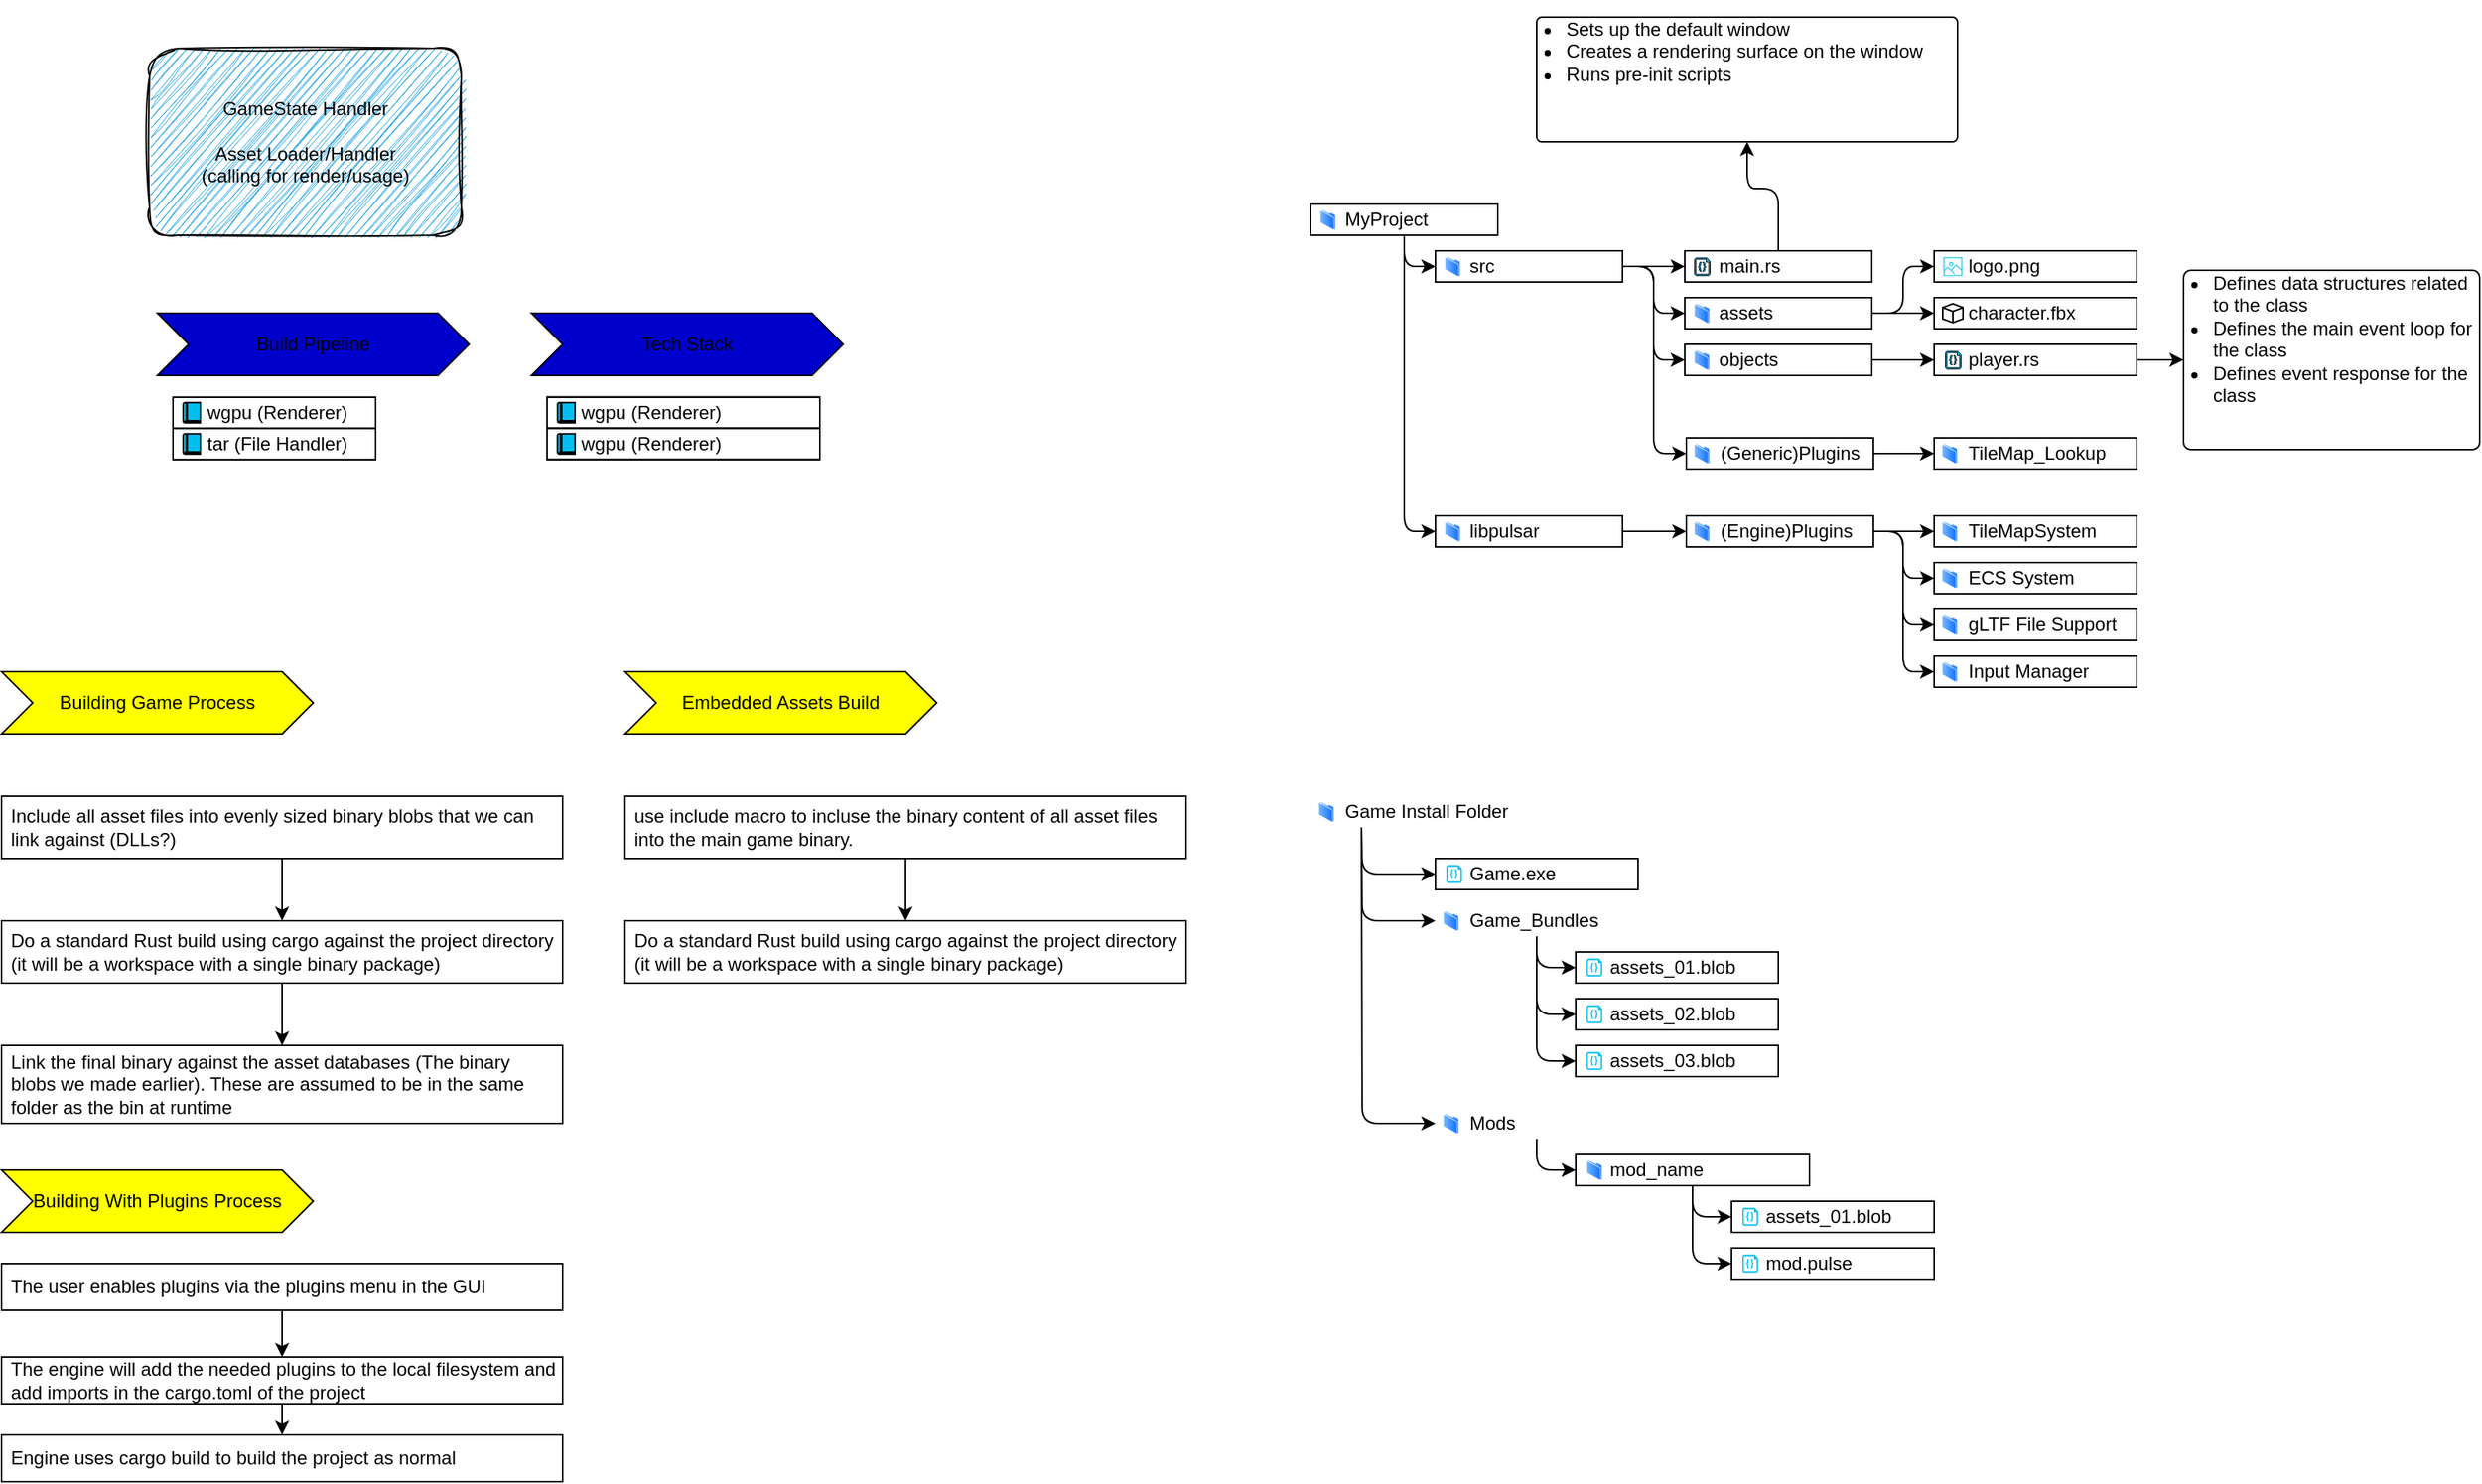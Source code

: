 <mxfile version="26.0.7">
  <diagram id="Oc2sufx1-WyecKZLcLsp" name="Pre-BuildTime">
    <mxGraphModel dx="2163" dy="490" grid="1" gridSize="10" guides="1" tooltips="1" connect="1" arrows="1" fold="1" page="1" pageScale="1" pageWidth="850" pageHeight="1100" math="1" shadow="0">
      <root>
        <mxCell id="0" />
        <mxCell id="1" parent="0" />
        <mxCell id="5" style="edgeStyle=none;html=1;align=left;spacingLeft=20;fontColor=default;strokeColor=default;" parent="1" edge="1">
          <mxGeometry relative="1" as="geometry">
            <mxPoint x="70.0" y="120" as="sourcePoint" />
            <mxPoint x="70.0" y="120" as="targetPoint" />
          </mxGeometry>
        </mxCell>
        <mxCell id="10" value="" style="edgeStyle=none;html=1;align=left;spacingLeft=20;fontColor=default;strokeColor=default;" parent="1" source="7" target="9" edge="1">
          <mxGeometry relative="1" as="geometry">
            <Array as="points">
              <mxPoint x="100" y="180" />
            </Array>
          </mxGeometry>
        </mxCell>
        <mxCell id="15" style="edgeStyle=none;html=1;entryX=0;entryY=0.5;entryDx=0;entryDy=0;align=left;spacingLeft=20;fontColor=default;strokeColor=default;" parent="1" source="7" target="12" edge="1">
          <mxGeometry relative="1" as="geometry">
            <Array as="points">
              <mxPoint x="100" y="350" />
            </Array>
          </mxGeometry>
        </mxCell>
        <mxCell id="7" value="MyProject" style="rounded=0;whiteSpace=wrap;html=1;align=left;spacingLeft=20;fontColor=default;strokeColor=default;" parent="1" vertex="1">
          <mxGeometry x="40" y="140" width="120" height="20" as="geometry" />
        </mxCell>
        <mxCell id="18" value="" style="edgeStyle=none;html=1;align=left;spacingLeft=20;fontColor=default;strokeColor=default;" parent="1" source="9" target="17" edge="1">
          <mxGeometry relative="1" as="geometry" />
        </mxCell>
        <mxCell id="56" style="edgeStyle=none;html=1;entryX=0;entryY=0.5;entryDx=0;entryDy=0;align=left;spacingLeft=20;fontColor=default;strokeColor=default;" parent="1" source="9" target="50" edge="1">
          <mxGeometry relative="1" as="geometry">
            <Array as="points">
              <mxPoint x="260" y="180" />
              <mxPoint x="260" y="300" />
            </Array>
          </mxGeometry>
        </mxCell>
        <mxCell id="9" value="src" style="rounded=0;whiteSpace=wrap;html=1;align=left;spacingLeft=20;fontColor=default;strokeColor=default;" parent="1" vertex="1">
          <mxGeometry x="120" y="170" width="120" height="20" as="geometry" />
        </mxCell>
        <mxCell id="12" value="libpulsar" style="rounded=0;whiteSpace=wrap;html=1;align=left;spacingLeft=20;fontColor=default;strokeColor=default;" parent="1" vertex="1">
          <mxGeometry x="120" y="340" width="120" height="20" as="geometry" />
        </mxCell>
        <mxCell id="46" style="edgeStyle=none;html=1;entryX=0;entryY=0.5;entryDx=0;entryDy=0;exitX=1;exitY=0.5;exitDx=0;exitDy=0;align=left;spacingLeft=20;fontColor=default;strokeColor=default;" parent="1" source="12" target="45" edge="1">
          <mxGeometry relative="1" as="geometry">
            <mxPoint x="240" y="380" as="sourcePoint" />
          </mxGeometry>
        </mxCell>
        <mxCell id="63" style="edgeStyle=none;html=1;entryX=0.5;entryY=1;entryDx=0;entryDy=0;fontColor=default;strokeColor=default;" parent="1" source="17" target="62" edge="1">
          <mxGeometry relative="1" as="geometry">
            <Array as="points">
              <mxPoint x="340" y="130" />
              <mxPoint x="320" y="130" />
            </Array>
          </mxGeometry>
        </mxCell>
        <mxCell id="17" value="main.rs" style="rounded=0;whiteSpace=wrap;html=1;align=left;spacingLeft=20;fontColor=default;strokeColor=default;" parent="1" vertex="1">
          <mxGeometry x="280" y="170" width="120" height="20" as="geometry" />
        </mxCell>
        <mxCell id="32" style="edgeStyle=none;html=1;align=left;spacingLeft=20;fontColor=default;strokeColor=default;" parent="1" source="19" target="26" edge="1">
          <mxGeometry relative="1" as="geometry" />
        </mxCell>
        <mxCell id="37" style="edgeStyle=none;html=1;align=left;spacingLeft=20;fontColor=default;strokeColor=default;" parent="1" source="19" edge="1">
          <mxGeometry relative="1" as="geometry">
            <mxPoint x="440" y="180" as="targetPoint" />
            <Array as="points">
              <mxPoint x="420" y="210" />
              <mxPoint x="420" y="180" />
            </Array>
          </mxGeometry>
        </mxCell>
        <mxCell id="19" value="assets" style="rounded=0;whiteSpace=wrap;html=1;align=left;spacingLeft=20;fontColor=default;strokeColor=default;" parent="1" vertex="1">
          <mxGeometry x="280" y="200" width="120" height="20" as="geometry" />
        </mxCell>
        <mxCell id="31" style="edgeStyle=none;html=1;entryX=0;entryY=0.5;entryDx=0;entryDy=0;align=left;spacingLeft=20;fontColor=default;strokeColor=default;" parent="1" source="21" target="25" edge="1">
          <mxGeometry relative="1" as="geometry" />
        </mxCell>
        <mxCell id="21" value="objects" style="rounded=0;whiteSpace=wrap;html=1;align=left;spacingLeft=20;fontColor=default;strokeColor=default;" parent="1" vertex="1">
          <mxGeometry x="280" y="230" width="120" height="20" as="geometry" />
        </mxCell>
        <mxCell id="23" style="edgeStyle=none;html=1;entryX=0;entryY=0.5;entryDx=0;entryDy=0;align=left;spacingLeft=20;fontColor=default;strokeColor=default;" parent="1" target="21" edge="1">
          <mxGeometry relative="1" as="geometry">
            <mxPoint x="240" y="180" as="sourcePoint" />
            <mxPoint x="280.0" y="210" as="targetPoint" />
            <Array as="points">
              <mxPoint x="260" y="180" />
              <mxPoint x="260" y="240" />
            </Array>
          </mxGeometry>
        </mxCell>
        <mxCell id="136" style="edgeStyle=none;html=1;entryX=0;entryY=0.5;entryDx=0;entryDy=0;fontColor=default;strokeColor=default;" parent="1" source="25" target="135" edge="1">
          <mxGeometry relative="1" as="geometry" />
        </mxCell>
        <mxCell id="26" value="character.fbx" style="rounded=0;whiteSpace=wrap;html=1;align=left;spacingLeft=20;fontColor=default;strokeColor=default;" parent="1" vertex="1">
          <mxGeometry x="440" y="200" width="130" height="20" as="geometry" />
        </mxCell>
        <mxCell id="27" value="" style="aspect=fixed;perimeter=ellipsePerimeter;html=1;align=left;shadow=0;dashed=0;spacingTop=3;image;image=img/lib/active_directory/folder.svg;spacingLeft=20;fontColor=default;strokeColor=default;" parent="1" vertex="1">
          <mxGeometry x="46" y="143.15" width="10" height="13.7" as="geometry" />
        </mxCell>
        <mxCell id="28" value="" style="aspect=fixed;perimeter=ellipsePerimeter;html=1;align=left;shadow=0;dashed=0;spacingTop=3;image;image=img/lib/active_directory/folder.svg;spacingLeft=20;fontColor=default;strokeColor=default;" parent="1" vertex="1">
          <mxGeometry x="126" y="173.15" width="10" height="13.7" as="geometry" />
        </mxCell>
        <mxCell id="29" value="" style="aspect=fixed;perimeter=ellipsePerimeter;html=1;align=left;shadow=0;dashed=0;spacingTop=3;image;image=img/lib/active_directory/folder.svg;spacingLeft=20;fontColor=default;strokeColor=default;" parent="1" vertex="1">
          <mxGeometry x="286" y="203.15" width="10" height="13.7" as="geometry" />
        </mxCell>
        <mxCell id="30" value="" style="aspect=fixed;perimeter=ellipsePerimeter;html=1;align=left;shadow=0;dashed=0;spacingTop=3;image;image=img/lib/active_directory/folder.svg;spacingLeft=20;fontColor=default;strokeColor=default;" parent="1" vertex="1">
          <mxGeometry x="286" y="233.15" width="10" height="13.7" as="geometry" />
        </mxCell>
        <mxCell id="33" value="" style="verticalLabelPosition=bottom;html=1;verticalAlign=top;align=left;strokeColor=default;fillColor=#00BEF2;shape=mxgraph.azure.code_file;pointerEvents=1;aspect=fixed;spacingLeft=20;fontColor=default;strokeWidth=0.5;" parent="1" vertex="1">
          <mxGeometry x="286" y="174.28" width="10" height="11.43" as="geometry" />
        </mxCell>
        <mxCell id="38" value="logo.png" style="rounded=0;whiteSpace=wrap;html=1;align=left;spacingLeft=20;fontColor=default;strokeColor=default;" parent="1" vertex="1">
          <mxGeometry x="440" y="170" width="130" height="20" as="geometry" />
        </mxCell>
        <mxCell id="40" value="" style="sketch=0;outlineConnect=0;fontColor=default;gradientColor=none;fillColor=#00BEF2;strokeColor=default;dashed=0;verticalLabelPosition=bottom;verticalAlign=top;align=left;html=1;fontSize=12;fontStyle=0;aspect=fixed;pointerEvents=1;shape=mxgraph.aws4.container_registry_image;spacingLeft=20;" parent="1" vertex="1">
          <mxGeometry x="446" y="174.15" width="12" height="12" as="geometry" />
        </mxCell>
        <mxCell id="43" value="" style="html=1;verticalLabelPosition=bottom;align=left;labelBackgroundColor=#ffffff;verticalAlign=top;strokeWidth=1;strokeColor=default;shadow=0;dashed=0;shape=mxgraph.ios7.icons.cube;fillColor=none;aspect=fixed;spacingLeft=20;fontColor=default;" parent="1" vertex="1">
          <mxGeometry x="445.5" y="203.92" width="13" height="12.16" as="geometry" />
        </mxCell>
        <mxCell id="54" style="edgeStyle=none;html=1;exitX=1;exitY=0.5;exitDx=0;exitDy=0;entryX=0;entryY=0.5;entryDx=0;entryDy=0;align=left;spacingLeft=20;fontColor=default;strokeColor=default;" parent="1" source="45" target="52" edge="1">
          <mxGeometry relative="1" as="geometry" />
        </mxCell>
        <mxCell id="59" style="edgeStyle=none;html=1;exitX=1;exitY=0.5;exitDx=0;exitDy=0;entryX=0;entryY=0.5;entryDx=0;entryDy=0;align=left;spacingLeft=20;fontColor=default;strokeColor=default;" parent="1" source="45" target="58" edge="1">
          <mxGeometry relative="1" as="geometry">
            <Array as="points">
              <mxPoint x="420" y="350" />
              <mxPoint x="420" y="380" />
            </Array>
          </mxGeometry>
        </mxCell>
        <mxCell id="164" style="edgeStyle=none;html=1;exitX=1;exitY=0.5;exitDx=0;exitDy=0;entryX=0;entryY=0.5;entryDx=0;entryDy=0;fontColor=default;strokeColor=default;" parent="1" source="45" target="148" edge="1">
          <mxGeometry relative="1" as="geometry">
            <Array as="points">
              <mxPoint x="420" y="350" />
              <mxPoint x="420" y="410" />
            </Array>
          </mxGeometry>
        </mxCell>
        <mxCell id="167" style="edgeStyle=none;html=1;exitX=1;exitY=0.5;exitDx=0;exitDy=0;entryX=0;entryY=0.5;entryDx=0;entryDy=0;fontColor=default;strokeColor=default;" parent="1" source="45" target="153" edge="1">
          <mxGeometry relative="1" as="geometry">
            <Array as="points">
              <mxPoint x="420" y="350" />
              <mxPoint x="420" y="440" />
            </Array>
          </mxGeometry>
        </mxCell>
        <mxCell id="45" value="(Engine)Plugins" style="rounded=0;whiteSpace=wrap;html=1;shadow=0;strokeColor=default;strokeWidth=1;fillColor=none;align=left;spacingLeft=20;fontColor=default;" parent="1" vertex="1">
          <mxGeometry x="281" y="340" width="120" height="20" as="geometry" />
        </mxCell>
        <mxCell id="55" style="edgeStyle=none;html=1;exitX=1;exitY=0.5;exitDx=0;exitDy=0;entryX=0;entryY=0.5;entryDx=0;entryDy=0;align=left;spacingLeft=20;fontColor=default;strokeColor=default;" parent="1" source="50" target="53" edge="1">
          <mxGeometry relative="1" as="geometry" />
        </mxCell>
        <mxCell id="50" value="(Generic)Plugins" style="rounded=0;whiteSpace=wrap;html=1;shadow=0;strokeColor=default;strokeWidth=1;fillColor=none;spacingLeft=20;align=left;fontColor=default;" parent="1" vertex="1">
          <mxGeometry x="281" y="290" width="120" height="20" as="geometry" />
        </mxCell>
        <mxCell id="62" value="&lt;ul&gt;&lt;li&gt;Sets up the default window&lt;/li&gt;&lt;li&gt;Creates a rendering surface on the window&lt;/li&gt;&lt;li&gt;Runs pre-init scripts&lt;/li&gt;&lt;/ul&gt;" style="rounded=1;whiteSpace=wrap;html=1;shadow=0;sketch=0;strokeColor=default;strokeWidth=1;fillColor=none;arcSize=4;align=left;verticalAlign=top;spacingLeft=-23;spacingTop=-18;fontColor=default;" parent="1" vertex="1">
          <mxGeometry x="185" y="20" width="270" height="80" as="geometry" />
        </mxCell>
        <mxCell id="135" value="&lt;ul&gt;&lt;li&gt;Defines data structures related to the class&lt;/li&gt;&lt;li&gt;Defines the main event loop for the class&lt;/li&gt;&lt;li&gt;Defines event response for the class&lt;/li&gt;&lt;/ul&gt;" style="rounded=1;whiteSpace=wrap;html=1;shadow=0;sketch=0;strokeColor=default;strokeWidth=1;fillColor=none;arcSize=4;align=left;verticalAlign=top;spacingLeft=-23;spacingTop=-18;fontColor=default;" parent="1" vertex="1">
          <mxGeometry x="600" y="182.5" width="190" height="115" as="geometry" />
        </mxCell>
        <mxCell id="137" value="" style="aspect=fixed;perimeter=ellipsePerimeter;html=1;align=left;shadow=0;dashed=0;spacingTop=3;image;image=img/lib/active_directory/folder.svg;spacingLeft=20;fontColor=default;strokeColor=default;" parent="1" vertex="1">
          <mxGeometry x="286" y="293.15" width="10" height="13.7" as="geometry" />
        </mxCell>
        <mxCell id="138" value="" style="aspect=fixed;perimeter=ellipsePerimeter;html=1;align=left;shadow=0;dashed=0;spacingTop=3;image;image=img/lib/active_directory/folder.svg;spacingLeft=20;fontColor=default;strokeColor=default;" parent="1" vertex="1">
          <mxGeometry x="286" y="343.15" width="10" height="13.7" as="geometry" />
        </mxCell>
        <mxCell id="139" value="" style="aspect=fixed;perimeter=ellipsePerimeter;html=1;align=left;shadow=0;dashed=0;spacingTop=3;image;image=img/lib/active_directory/folder.svg;spacingLeft=20;fontColor=default;strokeColor=default;" parent="1" vertex="1">
          <mxGeometry x="126" y="343.15" width="10" height="13.7" as="geometry" />
        </mxCell>
        <mxCell id="144" value="" style="group;fontColor=default;strokeColor=default;" parent="1" connectable="0" vertex="1">
          <mxGeometry x="440" y="370" width="130" height="20" as="geometry" />
        </mxCell>
        <mxCell id="58" value="ECS System" style="rounded=0;whiteSpace=wrap;html=1;shadow=0;strokeColor=default;strokeWidth=1;fillColor=none;spacingLeft=20;align=left;fontColor=default;" parent="144" vertex="1">
          <mxGeometry width="130" height="20" as="geometry" />
        </mxCell>
        <mxCell id="142" value="" style="aspect=fixed;perimeter=ellipsePerimeter;html=1;align=left;shadow=0;dashed=0;spacingTop=3;image;image=img/lib/active_directory/folder.svg;spacingLeft=20;fontColor=default;strokeColor=default;" parent="144" vertex="1">
          <mxGeometry x="5" y="3.15" width="10" height="13.7" as="geometry" />
        </mxCell>
        <mxCell id="145" value="" style="group;fontColor=default;strokeColor=default;" parent="1" connectable="0" vertex="1">
          <mxGeometry x="440" y="340" width="130" height="20" as="geometry" />
        </mxCell>
        <mxCell id="52" value="TileMapSystem" style="rounded=0;whiteSpace=wrap;html=1;shadow=0;strokeColor=default;strokeWidth=1;fillColor=none;spacingLeft=20;align=left;fontColor=default;" parent="145" vertex="1">
          <mxGeometry width="130" height="20" as="geometry" />
        </mxCell>
        <mxCell id="141" value="" style="aspect=fixed;perimeter=ellipsePerimeter;html=1;align=left;shadow=0;dashed=0;spacingTop=3;image;image=img/lib/active_directory/folder.svg;spacingLeft=20;fontColor=default;strokeColor=default;" parent="145" vertex="1">
          <mxGeometry x="5" y="3.15" width="10" height="13.7" as="geometry" />
        </mxCell>
        <mxCell id="146" value="" style="group;fontColor=default;strokeColor=default;" parent="1" connectable="0" vertex="1">
          <mxGeometry x="440" y="290" width="130" height="20" as="geometry" />
        </mxCell>
        <mxCell id="53" value="TileMap_Lookup" style="rounded=0;whiteSpace=wrap;html=1;shadow=0;strokeColor=default;strokeWidth=1;fillColor=none;align=left;spacingLeft=20;fontColor=default;" parent="146" vertex="1">
          <mxGeometry width="130" height="20" as="geometry" />
        </mxCell>
        <mxCell id="140" value="" style="aspect=fixed;perimeter=ellipsePerimeter;html=1;align=left;shadow=0;dashed=0;spacingTop=3;image;image=img/lib/active_directory/folder.svg;spacingLeft=20;fontColor=default;strokeColor=default;" parent="146" vertex="1">
          <mxGeometry x="5" y="3.15" width="10" height="13.7" as="geometry" />
        </mxCell>
        <mxCell id="147" value="" style="group;fontColor=default;strokeColor=default;" parent="1" connectable="0" vertex="1">
          <mxGeometry x="440" y="400" width="130" height="20" as="geometry" />
        </mxCell>
        <mxCell id="148" value="gLTF File Support" style="rounded=0;whiteSpace=wrap;html=1;shadow=0;strokeColor=default;strokeWidth=1;fillColor=none;spacingLeft=20;align=left;fontColor=default;" parent="147" vertex="1">
          <mxGeometry width="130" height="20" as="geometry" />
        </mxCell>
        <mxCell id="149" value="" style="aspect=fixed;perimeter=ellipsePerimeter;html=1;align=left;shadow=0;dashed=0;spacingTop=3;image;image=img/lib/active_directory/folder.svg;spacingLeft=20;fontColor=default;strokeColor=default;" parent="147" vertex="1">
          <mxGeometry x="5" y="3.15" width="10" height="13.7" as="geometry" />
        </mxCell>
        <mxCell id="151" value="Building Game Process" style="shape=step;perimeter=stepPerimeter;whiteSpace=wrap;html=1;fixedSize=1;rounded=0;shadow=0;sketch=0;strokeColor=default;strokeWidth=1;fillColor=light-dark(#FFFF00,#FFFF00);fontColor=light-dark(#000000,#000000);" parent="1" vertex="1">
          <mxGeometry x="-800" y="440" width="200" height="40" as="geometry" />
        </mxCell>
        <mxCell id="152" value="" style="group;fontColor=default;strokeColor=default;" parent="1" connectable="0" vertex="1">
          <mxGeometry x="440" y="430" width="130" height="20" as="geometry" />
        </mxCell>
        <mxCell id="153" value="Input Manager" style="rounded=0;whiteSpace=wrap;html=1;shadow=0;strokeColor=default;strokeWidth=1;fillColor=none;spacingLeft=20;align=left;fontColor=default;" parent="152" vertex="1">
          <mxGeometry width="130" height="20" as="geometry" />
        </mxCell>
        <mxCell id="154" value="" style="aspect=fixed;perimeter=ellipsePerimeter;html=1;align=left;shadow=0;dashed=0;spacingTop=3;image;image=img/lib/active_directory/folder.svg;spacingLeft=20;fontColor=default;strokeColor=default;" parent="152" vertex="1">
          <mxGeometry x="5" y="3.15" width="10" height="13.7" as="geometry" />
        </mxCell>
        <mxCell id="161" value="" style="edgeStyle=none;html=1;fontColor=default;strokeColor=default;" parent="1" source="157" target="160" edge="1">
          <mxGeometry relative="1" as="geometry" />
        </mxCell>
        <mxCell id="157" value="Include all asset files into evenly sized binary blobs that we can link against (DLLs?)" style="rounded=0;whiteSpace=wrap;html=1;shadow=0;strokeColor=default;strokeWidth=1;fillColor=none;spacingLeft=4;align=left;spacing=2;spacingTop=4;spacingBottom=4;spacingRight=4;fontColor=default;" parent="1" vertex="1">
          <mxGeometry x="-800" y="520" width="360" height="40" as="geometry" />
        </mxCell>
        <mxCell id="158" value="" style="group;fontColor=default;strokeColor=default;" parent="1" connectable="0" vertex="1">
          <mxGeometry x="440" y="230" width="130" height="20" as="geometry" />
        </mxCell>
        <mxCell id="25" value="player.rs" style="rounded=0;whiteSpace=wrap;html=1;align=left;spacingLeft=20;fontColor=default;strokeColor=default;" parent="158" vertex="1">
          <mxGeometry width="130" height="20" as="geometry" />
        </mxCell>
        <mxCell id="36" value="" style="verticalLabelPosition=bottom;html=1;verticalAlign=top;align=left;strokeColor=default;fillColor=#00BEF2;shape=mxgraph.azure.code_file;pointerEvents=1;aspect=fixed;spacingLeft=20;fontColor=default;strokeWidth=0.5;" parent="158" vertex="1">
          <mxGeometry x="7" y="4.29" width="10" height="11.43" as="geometry" />
        </mxCell>
        <mxCell id="159" value="Embedded Assets Build" style="shape=step;perimeter=stepPerimeter;whiteSpace=wrap;html=1;fixedSize=1;rounded=0;shadow=0;sketch=0;strokeColor=default;strokeWidth=1;fillColor=light-dark(#FFFF00,#FFFF00);fontColor=light-dark(#000000,#000000);" parent="1" vertex="1">
          <mxGeometry x="-400" y="440" width="200" height="40" as="geometry" />
        </mxCell>
        <mxCell id="163" style="edgeStyle=none;html=1;fontColor=default;strokeColor=default;" parent="1" source="160" target="162" edge="1">
          <mxGeometry relative="1" as="geometry" />
        </mxCell>
        <mxCell id="160" value="Do a standard Rust build using cargo against the project directory (it will be a workspace with a single binary package)" style="rounded=0;whiteSpace=wrap;html=1;shadow=0;strokeColor=default;strokeWidth=1;fillColor=none;spacingLeft=4;align=left;spacing=2;spacingTop=4;spacingBottom=4;spacingRight=4;fontColor=default;" parent="1" vertex="1">
          <mxGeometry x="-800" y="600" width="360" height="40" as="geometry" />
        </mxCell>
        <mxCell id="162" value="Link the final binary against the asset databases (The binary blobs we made earlier). These are assumed to be in the same folder as the bin at runtime" style="rounded=0;whiteSpace=wrap;html=1;shadow=0;strokeColor=default;strokeWidth=1;fillColor=none;spacingLeft=4;align=left;spacing=2;spacingTop=4;spacingBottom=4;spacingRight=4;fontColor=default;" parent="1" vertex="1">
          <mxGeometry x="-800" y="680" width="360" height="50" as="geometry" />
        </mxCell>
        <mxCell id="168" value="" style="edgeStyle=none;html=1;fontColor=default;strokeColor=default;" parent="1" source="169" target="171" edge="1">
          <mxGeometry relative="1" as="geometry" />
        </mxCell>
        <mxCell id="169" value="use include macro to incluse the binary content of all asset files into the main game binary." style="rounded=0;whiteSpace=wrap;html=1;shadow=0;strokeColor=default;strokeWidth=1;fillColor=none;spacingLeft=4;align=left;spacing=2;spacingTop=4;spacingBottom=4;spacingRight=4;fontColor=default;" parent="1" vertex="1">
          <mxGeometry x="-400" y="520" width="360" height="40" as="geometry" />
        </mxCell>
        <mxCell id="171" value="Do a standard Rust build using cargo against the project directory (it will be a workspace with a single binary package)" style="rounded=0;whiteSpace=wrap;html=1;shadow=0;strokeColor=default;strokeWidth=1;fillColor=none;spacingLeft=4;align=left;spacing=2;spacingTop=4;spacingBottom=4;spacingRight=4;fontColor=default;" parent="1" vertex="1">
          <mxGeometry x="-400" y="600" width="360" height="40" as="geometry" />
        </mxCell>
        <mxCell id="173" value="Building With Plugins Process" style="shape=step;perimeter=stepPerimeter;whiteSpace=wrap;html=1;fixedSize=1;rounded=0;shadow=0;sketch=0;strokeColor=default;strokeWidth=1;fillColor=light-dark(#FFFF00,#FFFF00);fontColor=light-dark(#000000,#000000);" parent="1" vertex="1">
          <mxGeometry x="-800" y="760" width="200" height="40" as="geometry" />
        </mxCell>
        <mxCell id="188" value="" style="edgeStyle=none;html=1;fontColor=default;strokeColor=default;" parent="1" source="181" target="187" edge="1">
          <mxGeometry relative="1" as="geometry" />
        </mxCell>
        <mxCell id="181" value="The user enables plugins via the plugins menu in the GUI" style="rounded=0;whiteSpace=wrap;html=1;shadow=0;strokeColor=default;strokeWidth=1;fillColor=none;spacingLeft=4;align=left;spacing=2;spacingTop=4;spacingBottom=4;spacingRight=4;fontColor=default;" parent="1" vertex="1">
          <mxGeometry x="-800" y="820" width="360" height="30" as="geometry" />
        </mxCell>
        <mxCell id="190" value="" style="edgeStyle=none;html=1;fontColor=default;strokeColor=default;" parent="1" source="187" target="189" edge="1">
          <mxGeometry relative="1" as="geometry" />
        </mxCell>
        <mxCell id="187" value="The engine will add the needed plugins to the local filesystem and add imports in the cargo.toml of the project" style="rounded=0;whiteSpace=wrap;html=1;shadow=0;strokeColor=default;strokeWidth=1;fillColor=none;spacingLeft=4;align=left;spacing=2;spacingTop=4;spacingBottom=4;spacingRight=4;fontColor=default;" parent="1" vertex="1">
          <mxGeometry x="-800" y="880" width="360" height="30" as="geometry" />
        </mxCell>
        <mxCell id="189" value="Engine uses cargo build to build the project as normal" style="rounded=0;whiteSpace=wrap;html=1;shadow=0;strokeColor=default;strokeWidth=1;fillColor=none;spacingLeft=4;align=left;spacing=2;spacingTop=4;spacingBottom=4;spacingRight=4;fontColor=default;" parent="1" vertex="1">
          <mxGeometry x="-800" y="930" width="360" height="30" as="geometry" />
        </mxCell>
        <mxCell id="X7ES4t8qxUZ2AalR-ngR-190" value="" style="group;fontColor=default;strokeColor=default;" parent="1" connectable="0" vertex="1">
          <mxGeometry x="-450" y="263.92" width="175" height="20" as="geometry" />
        </mxCell>
        <mxCell id="HEsGYf_qr3aidlIXlIUJ-193" value="" style="group;fontColor=default;strokeColor=default;" parent="X7ES4t8qxUZ2AalR-ngR-190" vertex="1" connectable="0">
          <mxGeometry width="175" height="20" as="geometry" />
        </mxCell>
        <mxCell id="X7ES4t8qxUZ2AalR-ngR-198" value="" style="group;fontColor=default;strokeColor=default;" parent="HEsGYf_qr3aidlIXlIUJ-193" connectable="0" vertex="1">
          <mxGeometry width="175" height="20" as="geometry" />
        </mxCell>
        <mxCell id="X7ES4t8qxUZ2AalR-ngR-191" value="wgpu (Renderer)" style="rounded=0;whiteSpace=wrap;html=1;shadow=0;strokeColor=default;strokeWidth=1;fillColor=none;spacingLeft=20;align=left;fontColor=default;" parent="X7ES4t8qxUZ2AalR-ngR-198" vertex="1">
          <mxGeometry width="175" height="20" as="geometry" />
        </mxCell>
        <mxCell id="HEsGYf_qr3aidlIXlIUJ-192" value="" style="sketch=0;pointerEvents=1;shadow=0;dashed=0;html=1;strokeColor=default;fillColor=#00BEF2;labelPosition=center;verticalLabelPosition=bottom;verticalAlign=top;outlineConnect=0;align=center;shape=mxgraph.office.concepts.book_journal;rounded=0;strokeWidth=1;fontColor=default;" parent="X7ES4t8qxUZ2AalR-ngR-198" vertex="1">
          <mxGeometry x="6.75" y="3.5" width="11.25" height="13" as="geometry" />
        </mxCell>
        <mxCell id="HEsGYf_qr3aidlIXlIUJ-191" value="Tech Stack" style="shape=step;perimeter=stepPerimeter;whiteSpace=wrap;html=1;fixedSize=1;rounded=0;shadow=0;sketch=0;strokeColor=default;strokeWidth=1;fillColor=light-dark(#0000CC,#0000FF);fontColor=default;" parent="1" vertex="1">
          <mxGeometry x="-460" y="210" width="200" height="40" as="geometry" />
        </mxCell>
        <mxCell id="HEsGYf_qr3aidlIXlIUJ-194" value="" style="group;fontColor=default;strokeColor=default;" parent="1" connectable="0" vertex="1">
          <mxGeometry x="-450" y="283.92" width="175" height="20" as="geometry" />
        </mxCell>
        <mxCell id="HEsGYf_qr3aidlIXlIUJ-195" value="" style="group;fontColor=default;strokeColor=default;" parent="HEsGYf_qr3aidlIXlIUJ-194" vertex="1" connectable="0">
          <mxGeometry width="175.0" height="20" as="geometry" />
        </mxCell>
        <mxCell id="HEsGYf_qr3aidlIXlIUJ-196" value="" style="group;fontColor=default;strokeColor=default;" parent="HEsGYf_qr3aidlIXlIUJ-195" connectable="0" vertex="1">
          <mxGeometry width="175.0" height="20" as="geometry" />
        </mxCell>
        <mxCell id="HEsGYf_qr3aidlIXlIUJ-197" value="wgpu (Renderer)" style="rounded=0;whiteSpace=wrap;html=1;shadow=0;strokeColor=default;strokeWidth=1;fillColor=none;spacingLeft=20;align=left;fontColor=default;" parent="HEsGYf_qr3aidlIXlIUJ-196" vertex="1">
          <mxGeometry width="175.0" height="20" as="geometry" />
        </mxCell>
        <mxCell id="HEsGYf_qr3aidlIXlIUJ-198" value="" style="sketch=0;pointerEvents=1;shadow=0;dashed=0;html=1;strokeColor=default;fillColor=#00BEF2;labelPosition=center;verticalLabelPosition=bottom;verticalAlign=top;outlineConnect=0;align=center;shape=mxgraph.office.concepts.book_journal;rounded=0;strokeWidth=1;fontColor=default;" parent="HEsGYf_qr3aidlIXlIUJ-196" vertex="1">
          <mxGeometry x="6.691" y="3.5" width="11.324" height="13" as="geometry" />
        </mxCell>
        <mxCell id="X7ES4t8qxUZ2AalR-ngR-199" value="" style="group;fontColor=default;strokeColor=default;" parent="1" connectable="0" vertex="1">
          <mxGeometry x="-690" y="263.92" width="130" height="20" as="geometry" />
        </mxCell>
        <mxCell id="X7ES4t8qxUZ2AalR-ngR-200" value="wgpu (Renderer)" style="rounded=0;whiteSpace=wrap;html=1;shadow=0;strokeColor=default;strokeWidth=1;fillColor=none;spacingLeft=20;align=left;fontColor=default;" parent="X7ES4t8qxUZ2AalR-ngR-199" vertex="1">
          <mxGeometry width="130" height="20" as="geometry" />
        </mxCell>
        <mxCell id="X7ES4t8qxUZ2AalR-ngR-201" value="" style="sketch=0;pointerEvents=1;shadow=0;dashed=0;html=1;strokeColor=default;fillColor=#00BEF2;labelPosition=center;verticalLabelPosition=bottom;verticalAlign=top;outlineConnect=0;align=center;shape=mxgraph.office.concepts.book_journal;rounded=0;strokeWidth=1;fontColor=default;" parent="X7ES4t8qxUZ2AalR-ngR-199" vertex="1">
          <mxGeometry x="6.5" y="3.5" width="11" height="13" as="geometry" />
        </mxCell>
        <mxCell id="X7ES4t8qxUZ2AalR-ngR-202" value="Build Pipeline" style="shape=step;perimeter=stepPerimeter;whiteSpace=wrap;html=1;fixedSize=1;rounded=0;shadow=0;sketch=0;strokeColor=default;strokeWidth=1;fillColor=light-dark(#0000CC,#0000FF);fontColor=default;" parent="1" vertex="1">
          <mxGeometry x="-700" y="210.0" width="200" height="40" as="geometry" />
        </mxCell>
        <mxCell id="X7ES4t8qxUZ2AalR-ngR-203" value="" style="group;fontColor=default;strokeColor=default;" parent="1" connectable="0" vertex="1">
          <mxGeometry x="-690" y="283.92" width="130" height="20" as="geometry" />
        </mxCell>
        <mxCell id="X7ES4t8qxUZ2AalR-ngR-204" value="tar (File Handler)" style="rounded=0;whiteSpace=wrap;html=1;shadow=0;strokeColor=default;strokeWidth=1;fillColor=none;spacingLeft=20;align=left;fontColor=default;" parent="X7ES4t8qxUZ2AalR-ngR-203" vertex="1">
          <mxGeometry width="130" height="20" as="geometry" />
        </mxCell>
        <mxCell id="X7ES4t8qxUZ2AalR-ngR-205" value="" style="sketch=0;pointerEvents=1;shadow=0;dashed=0;html=1;strokeColor=default;fillColor=#00BEF2;labelPosition=center;verticalLabelPosition=bottom;verticalAlign=top;outlineConnect=0;align=center;shape=mxgraph.office.concepts.book_journal;rounded=0;strokeWidth=1;fontColor=default;" parent="X7ES4t8qxUZ2AalR-ngR-203" vertex="1">
          <mxGeometry x="6.5" y="3.5" width="11" height="13" as="geometry" />
        </mxCell>
        <mxCell id="X7ES4t8qxUZ2AalR-ngR-206" value="GameState Handler&lt;br&gt;&lt;br&gt;Asset Loader/Handler&lt;br&gt;(calling for render/usage)" style="text;html=1;strokeColor=default;fillColor=#1ba1e2;align=center;verticalAlign=middle;whiteSpace=wrap;rounded=1;fontColor=default;shadow=0;sketch=1;curveFitting=1;jiggle=2;" parent="1" vertex="1">
          <mxGeometry x="-705" y="40" width="200" height="120" as="geometry" />
        </mxCell>
        <mxCell id="1T5VgTjqy5gRobAHgRFC-190" value="" style="group;strokeColor=light-dark(#000000,#FFFFFF);" parent="1" connectable="0" vertex="1">
          <mxGeometry x="40" y="520.0" width="130" height="20" as="geometry" />
        </mxCell>
        <mxCell id="1T5VgTjqy5gRobAHgRFC-191" value="Game Install Folder" style="rounded=0;whiteSpace=wrap;html=1;shadow=0;strokeColor=#FFFFFF;strokeWidth=1;fillColor=none;spacingLeft=20;align=left;" parent="1T5VgTjqy5gRobAHgRFC-190" vertex="1">
          <mxGeometry width="130" height="20" as="geometry" />
        </mxCell>
        <mxCell id="1T5VgTjqy5gRobAHgRFC-192" value="" style="aspect=fixed;perimeter=ellipsePerimeter;html=1;align=left;shadow=0;dashed=0;spacingTop=3;image;image=img/lib/active_directory/folder.svg;spacingLeft=20;" parent="1T5VgTjqy5gRobAHgRFC-190" vertex="1">
          <mxGeometry x="5" y="3.15" width="10" height="13.7" as="geometry" />
        </mxCell>
        <mxCell id="1T5VgTjqy5gRobAHgRFC-193" value="" style="group" parent="1" connectable="0" vertex="1">
          <mxGeometry x="120" y="590.0" width="130" height="20" as="geometry" />
        </mxCell>
        <mxCell id="1T5VgTjqy5gRobAHgRFC-194" value="Game_Bundles" style="rounded=0;whiteSpace=wrap;html=1;shadow=0;strokeColor=#FFFFFF;strokeWidth=1;fillColor=none;spacingLeft=20;align=left;" parent="1T5VgTjqy5gRobAHgRFC-193" vertex="1">
          <mxGeometry width="130" height="20" as="geometry" />
        </mxCell>
        <mxCell id="1T5VgTjqy5gRobAHgRFC-195" value="" style="aspect=fixed;perimeter=ellipsePerimeter;html=1;align=left;shadow=0;dashed=0;spacingTop=3;image;image=img/lib/active_directory/folder.svg;spacingLeft=20;" parent="1T5VgTjqy5gRobAHgRFC-193" vertex="1">
          <mxGeometry x="5" y="3.15" width="10" height="13.7" as="geometry" />
        </mxCell>
        <mxCell id="1T5VgTjqy5gRobAHgRFC-196" value="" style="group" parent="1" connectable="0" vertex="1">
          <mxGeometry x="120" y="560.0" width="130" height="20" as="geometry" />
        </mxCell>
        <mxCell id="1T5VgTjqy5gRobAHgRFC-197" value="Game.exe" style="rounded=0;whiteSpace=wrap;html=1;align=left;spacingLeft=20;" parent="1T5VgTjqy5gRobAHgRFC-196" vertex="1">
          <mxGeometry width="130" height="20" as="geometry" />
        </mxCell>
        <mxCell id="1T5VgTjqy5gRobAHgRFC-198" value="" style="verticalLabelPosition=bottom;html=1;verticalAlign=top;align=left;strokeColor=none;fillColor=#00BEF2;shape=mxgraph.azure.code_file;pointerEvents=1;aspect=fixed;spacingLeft=20;" parent="1T5VgTjqy5gRobAHgRFC-196" vertex="1">
          <mxGeometry x="7" y="4.29" width="10" height="11.43" as="geometry" />
        </mxCell>
        <mxCell id="1T5VgTjqy5gRobAHgRFC-199" style="edgeStyle=none;html=1;exitX=0.25;exitY=1;exitDx=0;exitDy=0;entryX=0;entryY=0.5;entryDx=0;entryDy=0;" parent="1" source="1T5VgTjqy5gRobAHgRFC-191" target="1T5VgTjqy5gRobAHgRFC-197" edge="1">
          <mxGeometry relative="1" as="geometry">
            <Array as="points">
              <mxPoint x="73" y="570" />
            </Array>
          </mxGeometry>
        </mxCell>
        <mxCell id="1T5VgTjqy5gRobAHgRFC-200" style="edgeStyle=none;html=1;exitX=0.25;exitY=1;exitDx=0;exitDy=0;entryX=0;entryY=0.5;entryDx=0;entryDy=0;" parent="1" source="1T5VgTjqy5gRobAHgRFC-191" target="1T5VgTjqy5gRobAHgRFC-194" edge="1">
          <mxGeometry relative="1" as="geometry">
            <Array as="points">
              <mxPoint x="73" y="600" />
            </Array>
          </mxGeometry>
        </mxCell>
        <mxCell id="1T5VgTjqy5gRobAHgRFC-201" value="" style="group" parent="1" connectable="0" vertex="1">
          <mxGeometry x="210" y="620.0" width="130" height="20" as="geometry" />
        </mxCell>
        <mxCell id="1T5VgTjqy5gRobAHgRFC-202" value="assets_01.blob" style="rounded=0;whiteSpace=wrap;html=1;align=left;spacingLeft=20;" parent="1T5VgTjqy5gRobAHgRFC-201" vertex="1">
          <mxGeometry width="130" height="20" as="geometry" />
        </mxCell>
        <mxCell id="1T5VgTjqy5gRobAHgRFC-203" value="" style="verticalLabelPosition=bottom;html=1;verticalAlign=top;align=left;strokeColor=none;fillColor=#00BEF2;shape=mxgraph.azure.code_file;pointerEvents=1;aspect=fixed;spacingLeft=20;" parent="1T5VgTjqy5gRobAHgRFC-201" vertex="1">
          <mxGeometry x="7" y="4.29" width="10" height="11.43" as="geometry" />
        </mxCell>
        <mxCell id="1T5VgTjqy5gRobAHgRFC-204" value="" style="group" parent="1" connectable="0" vertex="1">
          <mxGeometry x="210" y="650.0" width="130" height="20" as="geometry" />
        </mxCell>
        <mxCell id="1T5VgTjqy5gRobAHgRFC-205" value="assets_02.blob" style="rounded=0;whiteSpace=wrap;html=1;align=left;spacingLeft=20;" parent="1T5VgTjqy5gRobAHgRFC-204" vertex="1">
          <mxGeometry width="130" height="20" as="geometry" />
        </mxCell>
        <mxCell id="1T5VgTjqy5gRobAHgRFC-206" value="" style="verticalLabelPosition=bottom;html=1;verticalAlign=top;align=left;strokeColor=none;fillColor=#00BEF2;shape=mxgraph.azure.code_file;pointerEvents=1;aspect=fixed;spacingLeft=20;" parent="1T5VgTjqy5gRobAHgRFC-204" vertex="1">
          <mxGeometry x="7" y="4.29" width="10" height="11.43" as="geometry" />
        </mxCell>
        <mxCell id="1T5VgTjqy5gRobAHgRFC-207" value="" style="group" parent="1" connectable="0" vertex="1">
          <mxGeometry x="210" y="680.0" width="130" height="20" as="geometry" />
        </mxCell>
        <mxCell id="1T5VgTjqy5gRobAHgRFC-208" value="assets_03.blob" style="rounded=0;whiteSpace=wrap;html=1;align=left;spacingLeft=20;" parent="1T5VgTjqy5gRobAHgRFC-207" vertex="1">
          <mxGeometry width="130" height="20" as="geometry" />
        </mxCell>
        <mxCell id="1T5VgTjqy5gRobAHgRFC-209" value="" style="verticalLabelPosition=bottom;html=1;verticalAlign=top;align=left;strokeColor=none;fillColor=#00BEF2;shape=mxgraph.azure.code_file;pointerEvents=1;aspect=fixed;spacingLeft=20;" parent="1T5VgTjqy5gRobAHgRFC-207" vertex="1">
          <mxGeometry x="7" y="4.29" width="10" height="11.43" as="geometry" />
        </mxCell>
        <mxCell id="1T5VgTjqy5gRobAHgRFC-210" style="edgeStyle=none;html=1;exitX=0.5;exitY=1;exitDx=0;exitDy=0;entryX=0;entryY=0.5;entryDx=0;entryDy=0;" parent="1" source="1T5VgTjqy5gRobAHgRFC-194" target="1T5VgTjqy5gRobAHgRFC-202" edge="1">
          <mxGeometry relative="1" as="geometry">
            <Array as="points">
              <mxPoint x="185" y="630" />
            </Array>
          </mxGeometry>
        </mxCell>
        <mxCell id="1T5VgTjqy5gRobAHgRFC-211" value="10 GB" style="text;html=1;strokeColor=none;fillColor=none;align=center;verticalAlign=middle;whiteSpace=wrap;rounded=0;shadow=0;sketch=0;strokeWidth=1;fontColor=#FFFFFF;" parent="1" vertex="1">
          <mxGeometry x="340" y="620" width="50" height="20" as="geometry" />
        </mxCell>
        <mxCell id="1T5VgTjqy5gRobAHgRFC-212" style="edgeStyle=none;html=1;exitX=0.5;exitY=1;exitDx=0;exitDy=0;entryX=0;entryY=0.5;entryDx=0;entryDy=0;" parent="1" source="1T5VgTjqy5gRobAHgRFC-194" target="1T5VgTjqy5gRobAHgRFC-205" edge="1">
          <mxGeometry relative="1" as="geometry">
            <Array as="points">
              <mxPoint x="185" y="660" />
            </Array>
          </mxGeometry>
        </mxCell>
        <mxCell id="1T5VgTjqy5gRobAHgRFC-213" style="edgeStyle=none;html=1;exitX=0.5;exitY=1;exitDx=0;exitDy=0;entryX=0;entryY=0.5;entryDx=0;entryDy=0;" parent="1" source="1T5VgTjqy5gRobAHgRFC-194" target="1T5VgTjqy5gRobAHgRFC-208" edge="1">
          <mxGeometry relative="1" as="geometry">
            <Array as="points">
              <mxPoint x="185" y="690" />
            </Array>
          </mxGeometry>
        </mxCell>
        <mxCell id="1T5VgTjqy5gRobAHgRFC-214" value="10 GB" style="text;html=1;strokeColor=none;fillColor=none;align=center;verticalAlign=middle;whiteSpace=wrap;rounded=0;shadow=0;sketch=0;strokeWidth=1;fontColor=#FFFFFF;" parent="1" vertex="1">
          <mxGeometry x="340" y="650" width="50" height="20" as="geometry" />
        </mxCell>
        <mxCell id="1T5VgTjqy5gRobAHgRFC-215" value="1.1 GB" style="text;html=1;strokeColor=none;fillColor=none;align=center;verticalAlign=middle;whiteSpace=wrap;rounded=0;shadow=0;sketch=0;strokeWidth=1;fontColor=#FFFFFF;" parent="1" vertex="1">
          <mxGeometry x="340" y="680" width="50" height="20" as="geometry" />
        </mxCell>
        <mxCell id="1T5VgTjqy5gRobAHgRFC-216" value="" style="group;strokeColor=light-dark(#000000,#FFFFFF);" parent="1" connectable="0" vertex="1">
          <mxGeometry x="120" y="720.0" width="130" height="20" as="geometry" />
        </mxCell>
        <mxCell id="1T5VgTjqy5gRobAHgRFC-217" value="Mods" style="rounded=0;whiteSpace=wrap;html=1;shadow=0;strokeColor=#FFFFFF;strokeWidth=1;fillColor=none;spacingLeft=20;align=left;" parent="1T5VgTjqy5gRobAHgRFC-216" vertex="1">
          <mxGeometry width="130" height="20" as="geometry" />
        </mxCell>
        <mxCell id="1T5VgTjqy5gRobAHgRFC-218" value="" style="aspect=fixed;perimeter=ellipsePerimeter;html=1;align=left;shadow=0;dashed=0;spacingTop=3;image;image=img/lib/active_directory/folder.svg;spacingLeft=20;" parent="1T5VgTjqy5gRobAHgRFC-216" vertex="1">
          <mxGeometry x="5" y="3.15" width="10" height="13.7" as="geometry" />
        </mxCell>
        <mxCell id="1T5VgTjqy5gRobAHgRFC-219" style="edgeStyle=none;html=1;exitX=0.25;exitY=1;exitDx=0;exitDy=0;entryX=0;entryY=0.5;entryDx=0;entryDy=0;" parent="1" source="1T5VgTjqy5gRobAHgRFC-191" target="1T5VgTjqy5gRobAHgRFC-217" edge="1">
          <mxGeometry relative="1" as="geometry">
            <Array as="points">
              <mxPoint x="73" y="730" />
            </Array>
          </mxGeometry>
        </mxCell>
        <mxCell id="1T5VgTjqy5gRobAHgRFC-220" value="" style="group" parent="1" connectable="0" vertex="1">
          <mxGeometry x="210" y="750" width="150" height="20" as="geometry" />
        </mxCell>
        <mxCell id="1T5VgTjqy5gRobAHgRFC-221" value="mod_name" style="rounded=0;whiteSpace=wrap;html=1;align=left;spacingLeft=20;" parent="1T5VgTjqy5gRobAHgRFC-220" vertex="1">
          <mxGeometry width="150" height="20" as="geometry" />
        </mxCell>
        <mxCell id="1T5VgTjqy5gRobAHgRFC-222" value="" style="aspect=fixed;perimeter=ellipsePerimeter;html=1;align=left;shadow=0;dashed=0;spacingTop=3;image;image=img/lib/active_directory/folder.svg;spacingLeft=20;" parent="1T5VgTjqy5gRobAHgRFC-220" vertex="1">
          <mxGeometry x="7" y="3.15" width="10" height="13.7" as="geometry" />
        </mxCell>
        <mxCell id="1T5VgTjqy5gRobAHgRFC-223" style="edgeStyle=none;html=1;entryX=0;entryY=0.5;entryDx=0;entryDy=0;fontColor=#FFFFFF;" parent="1" source="1T5VgTjqy5gRobAHgRFC-217" target="1T5VgTjqy5gRobAHgRFC-221" edge="1">
          <mxGeometry relative="1" as="geometry">
            <Array as="points">
              <mxPoint x="185" y="760" />
            </Array>
          </mxGeometry>
        </mxCell>
        <mxCell id="1T5VgTjqy5gRobAHgRFC-224" value="" style="group" parent="1" connectable="0" vertex="1">
          <mxGeometry x="310" y="780.0" width="130" height="20" as="geometry" />
        </mxCell>
        <mxCell id="1T5VgTjqy5gRobAHgRFC-225" value="assets_01.blob" style="rounded=0;whiteSpace=wrap;html=1;align=left;spacingLeft=20;" parent="1T5VgTjqy5gRobAHgRFC-224" vertex="1">
          <mxGeometry width="130" height="20" as="geometry" />
        </mxCell>
        <mxCell id="1T5VgTjqy5gRobAHgRFC-226" value="" style="verticalLabelPosition=bottom;html=1;verticalAlign=top;align=left;strokeColor=none;fillColor=#00BEF2;shape=mxgraph.azure.code_file;pointerEvents=1;aspect=fixed;spacingLeft=20;" parent="1T5VgTjqy5gRobAHgRFC-224" vertex="1">
          <mxGeometry x="7" y="4.29" width="10" height="11.43" as="geometry" />
        </mxCell>
        <mxCell id="1T5VgTjqy5gRobAHgRFC-227" style="edgeStyle=none;html=1;exitX=0.5;exitY=1;exitDx=0;exitDy=0;entryX=0;entryY=0.5;entryDx=0;entryDy=0;" parent="1" source="1T5VgTjqy5gRobAHgRFC-221" target="1T5VgTjqy5gRobAHgRFC-225" edge="1">
          <mxGeometry relative="1" as="geometry">
            <mxPoint x="247.5" y="770" as="sourcePoint" />
            <mxPoint x="295" y="790.0" as="targetPoint" />
            <Array as="points">
              <mxPoint x="285" y="790" />
            </Array>
          </mxGeometry>
        </mxCell>
        <mxCell id="1T5VgTjqy5gRobAHgRFC-228" value="" style="group" parent="1" connectable="0" vertex="1">
          <mxGeometry x="310" y="810.0" width="130" height="20" as="geometry" />
        </mxCell>
        <mxCell id="1T5VgTjqy5gRobAHgRFC-229" value="mod.pulse" style="rounded=0;whiteSpace=wrap;html=1;align=left;spacingLeft=20;" parent="1T5VgTjqy5gRobAHgRFC-228" vertex="1">
          <mxGeometry width="130" height="20" as="geometry" />
        </mxCell>
        <mxCell id="1T5VgTjqy5gRobAHgRFC-230" value="" style="verticalLabelPosition=bottom;html=1;verticalAlign=top;align=left;strokeColor=none;fillColor=#00BEF2;shape=mxgraph.azure.code_file;pointerEvents=1;aspect=fixed;spacingLeft=20;" parent="1T5VgTjqy5gRobAHgRFC-228" vertex="1">
          <mxGeometry x="7" y="4.29" width="10" height="11.43" as="geometry" />
        </mxCell>
        <mxCell id="1T5VgTjqy5gRobAHgRFC-231" style="edgeStyle=none;html=1;entryX=0;entryY=0.5;entryDx=0;entryDy=0;fontColor=#FFFFFF;" parent="1" source="1T5VgTjqy5gRobAHgRFC-221" target="1T5VgTjqy5gRobAHgRFC-229" edge="1">
          <mxGeometry relative="1" as="geometry">
            <Array as="points">
              <mxPoint x="285" y="820" />
            </Array>
          </mxGeometry>
        </mxCell>
        <mxCell id="1T5VgTjqy5gRobAHgRFC-234" style="edgeStyle=none;html=1;entryX=0;entryY=0.5;entryDx=0;entryDy=0;align=left;spacingLeft=20;fontColor=default;strokeColor=default;exitX=1;exitY=0.5;exitDx=0;exitDy=0;" parent="1" source="9" target="19" edge="1">
          <mxGeometry relative="1" as="geometry">
            <Array as="points">
              <mxPoint x="260" y="180" />
              <mxPoint x="260" y="210" />
            </Array>
            <mxPoint x="240" y="90" as="sourcePoint" />
            <mxPoint x="281" y="210" as="targetPoint" />
          </mxGeometry>
        </mxCell>
      </root>
    </mxGraphModel>
  </diagram>
</mxfile>
